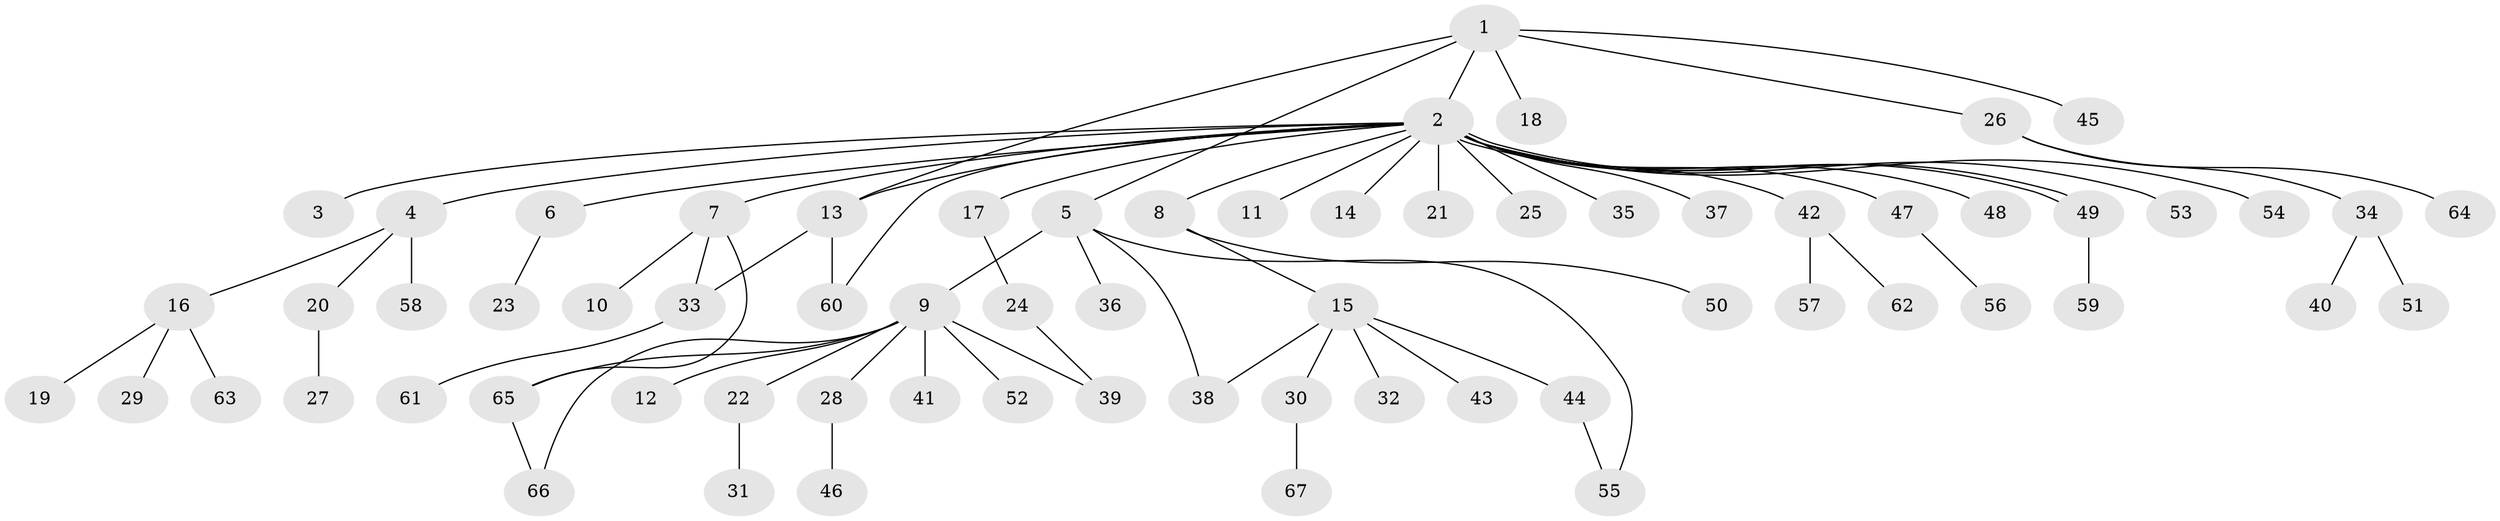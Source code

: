 // coarse degree distribution, {6: 0.030303030303030304, 21: 0.030303030303030304, 1: 0.6666666666666666, 2: 0.18181818181818182, 8: 0.030303030303030304, 4: 0.030303030303030304, 3: 0.030303030303030304}
// Generated by graph-tools (version 1.1) at 2025/18/03/04/25 18:18:06]
// undirected, 67 vertices, 75 edges
graph export_dot {
graph [start="1"]
  node [color=gray90,style=filled];
  1;
  2;
  3;
  4;
  5;
  6;
  7;
  8;
  9;
  10;
  11;
  12;
  13;
  14;
  15;
  16;
  17;
  18;
  19;
  20;
  21;
  22;
  23;
  24;
  25;
  26;
  27;
  28;
  29;
  30;
  31;
  32;
  33;
  34;
  35;
  36;
  37;
  38;
  39;
  40;
  41;
  42;
  43;
  44;
  45;
  46;
  47;
  48;
  49;
  50;
  51;
  52;
  53;
  54;
  55;
  56;
  57;
  58;
  59;
  60;
  61;
  62;
  63;
  64;
  65;
  66;
  67;
  1 -- 2;
  1 -- 5;
  1 -- 13;
  1 -- 18;
  1 -- 26;
  1 -- 45;
  2 -- 3;
  2 -- 4;
  2 -- 6;
  2 -- 7;
  2 -- 8;
  2 -- 11;
  2 -- 13;
  2 -- 14;
  2 -- 17;
  2 -- 21;
  2 -- 25;
  2 -- 35;
  2 -- 37;
  2 -- 42;
  2 -- 47;
  2 -- 48;
  2 -- 49;
  2 -- 49;
  2 -- 53;
  2 -- 54;
  2 -- 60;
  4 -- 16;
  4 -- 20;
  4 -- 58;
  5 -- 9;
  5 -- 36;
  5 -- 38;
  5 -- 55;
  6 -- 23;
  7 -- 10;
  7 -- 33;
  7 -- 65;
  8 -- 15;
  8 -- 50;
  9 -- 12;
  9 -- 22;
  9 -- 28;
  9 -- 39;
  9 -- 41;
  9 -- 52;
  9 -- 65;
  9 -- 66;
  13 -- 33;
  13 -- 60;
  15 -- 30;
  15 -- 32;
  15 -- 38;
  15 -- 43;
  15 -- 44;
  16 -- 19;
  16 -- 29;
  16 -- 63;
  17 -- 24;
  20 -- 27;
  22 -- 31;
  24 -- 39;
  26 -- 34;
  26 -- 64;
  28 -- 46;
  30 -- 67;
  33 -- 61;
  34 -- 40;
  34 -- 51;
  42 -- 57;
  42 -- 62;
  44 -- 55;
  47 -- 56;
  49 -- 59;
  65 -- 66;
}
